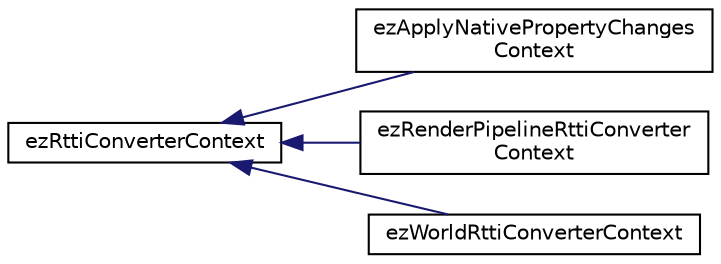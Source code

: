 digraph "Graphical Class Hierarchy"
{
 // LATEX_PDF_SIZE
  edge [fontname="Helvetica",fontsize="10",labelfontname="Helvetica",labelfontsize="10"];
  node [fontname="Helvetica",fontsize="10",shape=record];
  rankdir="LR";
  Node0 [label="ezRttiConverterContext",height=0.2,width=0.4,color="black", fillcolor="white", style="filled",URL="$d5/db8/classez_rtti_converter_context.htm",tooltip=" "];
  Node0 -> Node1 [dir="back",color="midnightblue",fontsize="10",style="solid",fontname="Helvetica"];
  Node1 [label="ezApplyNativePropertyChanges\lContext",height=0.2,width=0.4,color="black", fillcolor="white", style="filled",URL="$d6/d6b/classez_apply_native_property_changes_context.htm",tooltip=" "];
  Node0 -> Node2 [dir="back",color="midnightblue",fontsize="10",style="solid",fontname="Helvetica"];
  Node2 [label="ezRenderPipelineRttiConverter\lContext",height=0.2,width=0.4,color="black", fillcolor="white", style="filled",URL="$d5/d48/classez_render_pipeline_rtti_converter_context.htm",tooltip=" "];
  Node0 -> Node3 [dir="back",color="midnightblue",fontsize="10",style="solid",fontname="Helvetica"];
  Node3 [label="ezWorldRttiConverterContext",height=0.2,width=0.4,color="black", fillcolor="white", style="filled",URL="$da/d6a/classez_world_rtti_converter_context.htm",tooltip="The world rtti converter context tracks created objects and is capable of also handling components / ..."];
}
